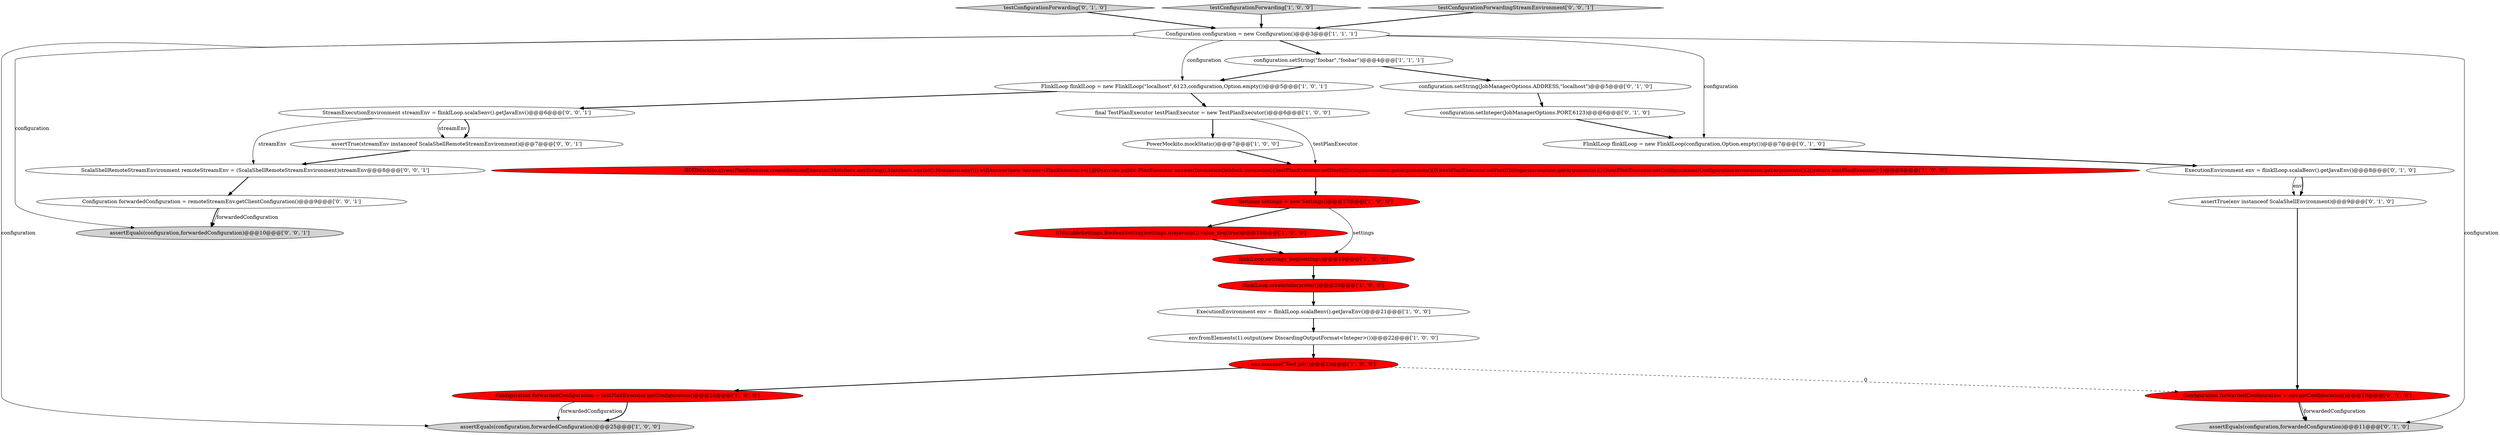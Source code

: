 digraph {
6 [style = filled, label = "Configuration configuration = new Configuration()@@@3@@@['1', '1', '1']", fillcolor = white, shape = ellipse image = "AAA0AAABBB1BBB"];
17 [style = filled, label = "testConfigurationForwarding['0', '1', '0']", fillcolor = lightgray, shape = diamond image = "AAA0AAABBB2BBB"];
8 [style = filled, label = "final TestPlanExecutor testPlanExecutor = new TestPlanExecutor()@@@6@@@['1', '0', '0']", fillcolor = white, shape = ellipse image = "AAA0AAABBB1BBB"];
22 [style = filled, label = "assertTrue(env instanceof ScalaShellEnvironment)@@@9@@@['0', '1', '0']", fillcolor = white, shape = ellipse image = "AAA0AAABBB2BBB"];
2 [style = filled, label = "flinkILoop.createInterpreter()@@@20@@@['1', '0', '0']", fillcolor = red, shape = ellipse image = "AAA1AAABBB1BBB"];
23 [style = filled, label = "Configuration forwardedConfiguration = env.getConfiguration()@@@10@@@['0', '1', '0']", fillcolor = red, shape = ellipse image = "AAA1AAABBB2BBB"];
28 [style = filled, label = "assertEquals(configuration,forwardedConfiguration)@@@10@@@['0', '0', '1']", fillcolor = lightgray, shape = ellipse image = "AAA0AAABBB3BBB"];
0 [style = filled, label = "Settings settings = new Settings()@@@17@@@['1', '0', '0']", fillcolor = red, shape = ellipse image = "AAA1AAABBB1BBB"];
7 [style = filled, label = "FlinkILoop flinkILoop = new FlinkILoop(\"localhost\",6123,configuration,Option.empty())@@@5@@@['1', '0', '1']", fillcolor = white, shape = ellipse image = "AAA0AAABBB1BBB"];
21 [style = filled, label = "ExecutionEnvironment env = flinkILoop.scalaBenv().getJavaEnv()@@@8@@@['0', '1', '0']", fillcolor = white, shape = ellipse image = "AAA0AAABBB2BBB"];
20 [style = filled, label = "assertEquals(configuration,forwardedConfiguration)@@@11@@@['0', '1', '0']", fillcolor = lightgray, shape = ellipse image = "AAA0AAABBB2BBB"];
12 [style = filled, label = "((MutableSettings.BooleanSetting)settings.usejavacp()).value_$eq(true)@@@18@@@['1', '0', '0']", fillcolor = red, shape = ellipse image = "AAA1AAABBB1BBB"];
13 [style = filled, label = "Configuration forwardedConfiguration = testPlanExecutor.getConfiguration()@@@24@@@['1', '0', '0']", fillcolor = red, shape = ellipse image = "AAA1AAABBB1BBB"];
26 [style = filled, label = "assertTrue(streamEnv instanceof ScalaShellRemoteStreamEnvironment)@@@7@@@['0', '0', '1']", fillcolor = white, shape = ellipse image = "AAA0AAABBB3BBB"];
4 [style = filled, label = "PowerMockito.mockStatic()@@@7@@@['1', '0', '0']", fillcolor = white, shape = ellipse image = "AAA0AAABBB1BBB"];
14 [style = filled, label = "BDDMockito.given(PlanExecutor.createRemoteExecutor(Matchers.anyString(),Matchers.anyInt(),Matchers.any())).willAnswer(new Answer<PlanExecutor>(){@Override public PlanExecutor answer(InvocationOnMock invocation){testPlanExecutor.setHost((String)invocation.getArguments()(0()testPlanExecutor.setPort((Integer)invocation.getArguments()(1()testPlanExecutor.setConfiguration((Configuration)invocation.getArguments()(2()return testPlanExecutor}})@@@8@@@['1', '0', '0']", fillcolor = red, shape = ellipse image = "AAA1AAABBB1BBB"];
18 [style = filled, label = "FlinkILoop flinkILoop = new FlinkILoop(configuration,Option.empty())@@@7@@@['0', '1', '0']", fillcolor = white, shape = ellipse image = "AAA0AAABBB2BBB"];
3 [style = filled, label = "configuration.setString(\"foobar\",\"foobar\")@@@4@@@['1', '1', '1']", fillcolor = white, shape = ellipse image = "AAA0AAABBB1BBB"];
9 [style = filled, label = "assertEquals(configuration,forwardedConfiguration)@@@25@@@['1', '0', '0']", fillcolor = lightgray, shape = ellipse image = "AAA0AAABBB1BBB"];
19 [style = filled, label = "configuration.setString(JobManagerOptions.ADDRESS,\"localhost\")@@@5@@@['0', '1', '0']", fillcolor = white, shape = ellipse image = "AAA0AAABBB2BBB"];
29 [style = filled, label = "ScalaShellRemoteStreamEnvironment remoteStreamEnv = (ScalaShellRemoteStreamEnvironment)streamEnv@@@8@@@['0', '0', '1']", fillcolor = white, shape = ellipse image = "AAA0AAABBB3BBB"];
16 [style = filled, label = "configuration.setInteger(JobManagerOptions.PORT,6123)@@@6@@@['0', '1', '0']", fillcolor = white, shape = ellipse image = "AAA0AAABBB2BBB"];
10 [style = filled, label = "env.execute(\"Test job\")@@@23@@@['1', '0', '0']", fillcolor = red, shape = ellipse image = "AAA1AAABBB1BBB"];
5 [style = filled, label = "testConfigurationForwarding['1', '0', '0']", fillcolor = lightgray, shape = diamond image = "AAA0AAABBB1BBB"];
24 [style = filled, label = "StreamExecutionEnvironment streamEnv = flinkILoop.scalaSenv().getJavaEnv()@@@6@@@['0', '0', '1']", fillcolor = white, shape = ellipse image = "AAA0AAABBB3BBB"];
27 [style = filled, label = "Configuration forwardedConfiguration = remoteStreamEnv.getClientConfiguration()@@@9@@@['0', '0', '1']", fillcolor = white, shape = ellipse image = "AAA0AAABBB3BBB"];
1 [style = filled, label = "ExecutionEnvironment env = flinkILoop.scalaBenv().getJavaEnv()@@@21@@@['1', '0', '0']", fillcolor = white, shape = ellipse image = "AAA0AAABBB1BBB"];
15 [style = filled, label = "env.fromElements(1).output(new DiscardingOutputFormat<Integer>())@@@22@@@['1', '0', '0']", fillcolor = white, shape = ellipse image = "AAA0AAABBB1BBB"];
25 [style = filled, label = "testConfigurationForwardingStreamEnvironment['0', '0', '1']", fillcolor = lightgray, shape = diamond image = "AAA0AAABBB3BBB"];
11 [style = filled, label = "flinkILoop.settings_$eq(settings)@@@19@@@['1', '0', '0']", fillcolor = red, shape = ellipse image = "AAA1AAABBB1BBB"];
6->3 [style = bold, label=""];
4->14 [style = bold, label=""];
15->10 [style = bold, label=""];
16->18 [style = bold, label=""];
23->20 [style = bold, label=""];
13->9 [style = solid, label="forwardedConfiguration"];
6->18 [style = solid, label="configuration"];
17->6 [style = bold, label=""];
2->1 [style = bold, label=""];
1->15 [style = bold, label=""];
0->12 [style = bold, label=""];
26->29 [style = bold, label=""];
27->28 [style = bold, label=""];
12->11 [style = bold, label=""];
24->29 [style = solid, label="streamEnv"];
6->28 [style = solid, label="configuration"];
27->28 [style = solid, label="forwardedConfiguration"];
25->6 [style = bold, label=""];
7->8 [style = bold, label=""];
6->20 [style = solid, label="configuration"];
22->23 [style = bold, label=""];
11->2 [style = bold, label=""];
19->16 [style = bold, label=""];
21->22 [style = solid, label="env"];
24->26 [style = bold, label=""];
29->27 [style = bold, label=""];
7->24 [style = bold, label=""];
6->7 [style = solid, label="configuration"];
0->11 [style = solid, label="settings"];
5->6 [style = bold, label=""];
14->0 [style = bold, label=""];
10->13 [style = bold, label=""];
3->7 [style = bold, label=""];
3->19 [style = bold, label=""];
21->22 [style = bold, label=""];
6->9 [style = solid, label="configuration"];
23->20 [style = solid, label="forwardedConfiguration"];
13->9 [style = bold, label=""];
8->4 [style = bold, label=""];
18->21 [style = bold, label=""];
24->26 [style = solid, label="streamEnv"];
8->14 [style = solid, label="testPlanExecutor"];
10->23 [style = dashed, label="0"];
}
